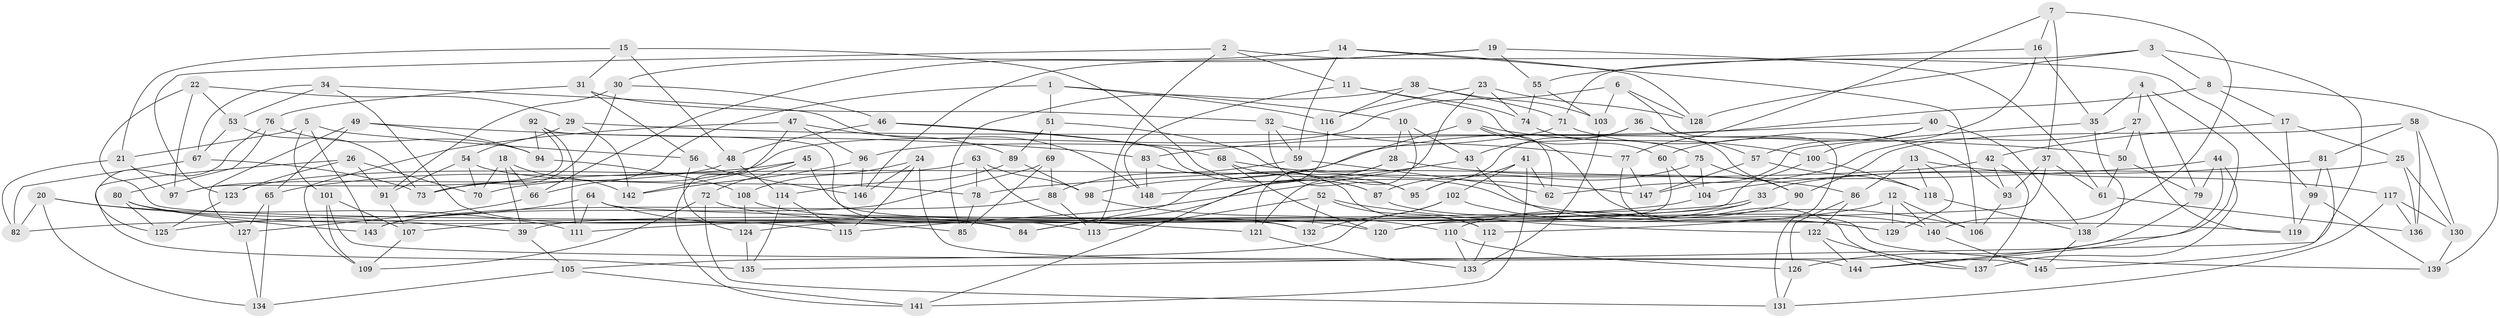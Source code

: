 // coarse degree distribution, {6: 0.47368421052631576, 4: 0.42105263157894735, 5: 0.08421052631578947, 3: 0.021052631578947368}
// Generated by graph-tools (version 1.1) at 2025/24/03/03/25 07:24:24]
// undirected, 148 vertices, 296 edges
graph export_dot {
graph [start="1"]
  node [color=gray90,style=filled];
  1;
  2;
  3;
  4;
  5;
  6;
  7;
  8;
  9;
  10;
  11;
  12;
  13;
  14;
  15;
  16;
  17;
  18;
  19;
  20;
  21;
  22;
  23;
  24;
  25;
  26;
  27;
  28;
  29;
  30;
  31;
  32;
  33;
  34;
  35;
  36;
  37;
  38;
  39;
  40;
  41;
  42;
  43;
  44;
  45;
  46;
  47;
  48;
  49;
  50;
  51;
  52;
  53;
  54;
  55;
  56;
  57;
  58;
  59;
  60;
  61;
  62;
  63;
  64;
  65;
  66;
  67;
  68;
  69;
  70;
  71;
  72;
  73;
  74;
  75;
  76;
  77;
  78;
  79;
  80;
  81;
  82;
  83;
  84;
  85;
  86;
  87;
  88;
  89;
  90;
  91;
  92;
  93;
  94;
  95;
  96;
  97;
  98;
  99;
  100;
  101;
  102;
  103;
  104;
  105;
  106;
  107;
  108;
  109;
  110;
  111;
  112;
  113;
  114;
  115;
  116;
  117;
  118;
  119;
  120;
  121;
  122;
  123;
  124;
  125;
  126;
  127;
  128;
  129;
  130;
  131;
  132;
  133;
  134;
  135;
  136;
  137;
  138;
  139;
  140;
  141;
  142;
  143;
  144;
  145;
  146;
  147;
  148;
  1 -- 116;
  1 -- 66;
  1 -- 10;
  1 -- 51;
  2 -- 113;
  2 -- 11;
  2 -- 123;
  2 -- 99;
  3 -- 128;
  3 -- 135;
  3 -- 8;
  3 -- 71;
  4 -- 35;
  4 -- 27;
  4 -- 79;
  4 -- 144;
  5 -- 101;
  5 -- 56;
  5 -- 143;
  5 -- 21;
  6 -- 70;
  6 -- 103;
  6 -- 128;
  6 -- 131;
  7 -- 37;
  7 -- 140;
  7 -- 77;
  7 -- 16;
  8 -- 17;
  8 -- 98;
  8 -- 139;
  9 -- 100;
  9 -- 137;
  9 -- 84;
  9 -- 62;
  10 -- 43;
  10 -- 28;
  10 -- 121;
  11 -- 148;
  11 -- 74;
  11 -- 60;
  12 -- 106;
  12 -- 129;
  12 -- 112;
  12 -- 140;
  13 -- 118;
  13 -- 117;
  13 -- 86;
  13 -- 129;
  14 -- 59;
  14 -- 128;
  14 -- 30;
  14 -- 106;
  15 -- 21;
  15 -- 48;
  15 -- 31;
  15 -- 87;
  16 -- 55;
  16 -- 35;
  16 -- 100;
  17 -- 42;
  17 -- 25;
  17 -- 119;
  18 -- 142;
  18 -- 39;
  18 -- 66;
  18 -- 70;
  19 -- 146;
  19 -- 61;
  19 -- 66;
  19 -- 55;
  20 -- 134;
  20 -- 111;
  20 -- 39;
  20 -- 82;
  21 -- 97;
  21 -- 82;
  22 -- 84;
  22 -- 97;
  22 -- 29;
  22 -- 53;
  23 -- 116;
  23 -- 74;
  23 -- 128;
  23 -- 115;
  24 -- 108;
  24 -- 115;
  24 -- 144;
  24 -- 146;
  25 -- 33;
  25 -- 136;
  25 -- 130;
  26 -- 91;
  26 -- 123;
  26 -- 70;
  26 -- 135;
  27 -- 50;
  27 -- 119;
  27 -- 62;
  28 -- 121;
  28 -- 86;
  28 -- 84;
  29 -- 54;
  29 -- 50;
  29 -- 142;
  30 -- 91;
  30 -- 73;
  30 -- 46;
  31 -- 76;
  31 -- 32;
  31 -- 56;
  32 -- 59;
  32 -- 95;
  32 -- 77;
  33 -- 39;
  33 -- 120;
  33 -- 82;
  34 -- 67;
  34 -- 53;
  34 -- 148;
  34 -- 115;
  35 -- 147;
  35 -- 138;
  36 -- 95;
  36 -- 43;
  36 -- 57;
  36 -- 90;
  37 -- 61;
  37 -- 93;
  37 -- 124;
  38 -- 103;
  38 -- 116;
  38 -- 85;
  38 -- 71;
  39 -- 105;
  40 -- 57;
  40 -- 83;
  40 -- 60;
  40 -- 138;
  41 -- 95;
  41 -- 62;
  41 -- 102;
  41 -- 141;
  42 -- 137;
  42 -- 73;
  42 -- 93;
  43 -- 129;
  43 -- 148;
  44 -- 137;
  44 -- 78;
  44 -- 126;
  44 -- 79;
  45 -- 72;
  45 -- 132;
  45 -- 142;
  45 -- 65;
  46 -- 48;
  46 -- 68;
  46 -- 87;
  47 -- 89;
  47 -- 109;
  47 -- 141;
  47 -- 96;
  48 -- 97;
  48 -- 114;
  49 -- 127;
  49 -- 94;
  49 -- 65;
  49 -- 83;
  50 -- 79;
  50 -- 61;
  51 -- 69;
  51 -- 89;
  51 -- 106;
  52 -- 112;
  52 -- 132;
  52 -- 113;
  52 -- 122;
  53 -- 67;
  53 -- 73;
  54 -- 78;
  54 -- 91;
  54 -- 70;
  55 -- 103;
  55 -- 74;
  56 -- 146;
  56 -- 124;
  57 -- 118;
  57 -- 147;
  58 -- 90;
  58 -- 81;
  58 -- 136;
  58 -- 130;
  59 -- 62;
  59 -- 88;
  60 -- 104;
  60 -- 120;
  61 -- 136;
  63 -- 78;
  63 -- 132;
  63 -- 98;
  63 -- 123;
  64 -- 84;
  64 -- 119;
  64 -- 111;
  64 -- 125;
  65 -- 127;
  65 -- 134;
  66 -- 127;
  67 -- 82;
  67 -- 73;
  68 -- 120;
  68 -- 95;
  68 -- 147;
  69 -- 88;
  69 -- 85;
  69 -- 143;
  71 -- 93;
  71 -- 96;
  72 -- 109;
  72 -- 131;
  72 -- 120;
  74 -- 75;
  75 -- 90;
  75 -- 87;
  75 -- 104;
  76 -- 125;
  76 -- 94;
  76 -- 80;
  77 -- 147;
  77 -- 139;
  78 -- 85;
  79 -- 144;
  80 -- 143;
  80 -- 125;
  80 -- 85;
  81 -- 145;
  81 -- 104;
  81 -- 99;
  83 -- 112;
  83 -- 148;
  86 -- 126;
  86 -- 122;
  87 -- 140;
  88 -- 113;
  88 -- 143;
  89 -- 98;
  89 -- 114;
  90 -- 110;
  91 -- 107;
  92 -- 113;
  92 -- 111;
  92 -- 97;
  92 -- 94;
  93 -- 106;
  94 -- 108;
  96 -- 146;
  96 -- 142;
  98 -- 110;
  99 -- 139;
  99 -- 119;
  100 -- 107;
  100 -- 118;
  101 -- 107;
  101 -- 109;
  101 -- 145;
  102 -- 105;
  102 -- 129;
  102 -- 132;
  103 -- 133;
  104 -- 111;
  105 -- 141;
  105 -- 134;
  107 -- 109;
  108 -- 124;
  108 -- 121;
  110 -- 126;
  110 -- 133;
  112 -- 133;
  114 -- 115;
  114 -- 135;
  116 -- 141;
  117 -- 136;
  117 -- 131;
  117 -- 130;
  118 -- 138;
  121 -- 133;
  122 -- 137;
  122 -- 144;
  123 -- 125;
  124 -- 135;
  126 -- 131;
  127 -- 134;
  130 -- 139;
  138 -- 145;
  140 -- 145;
}
